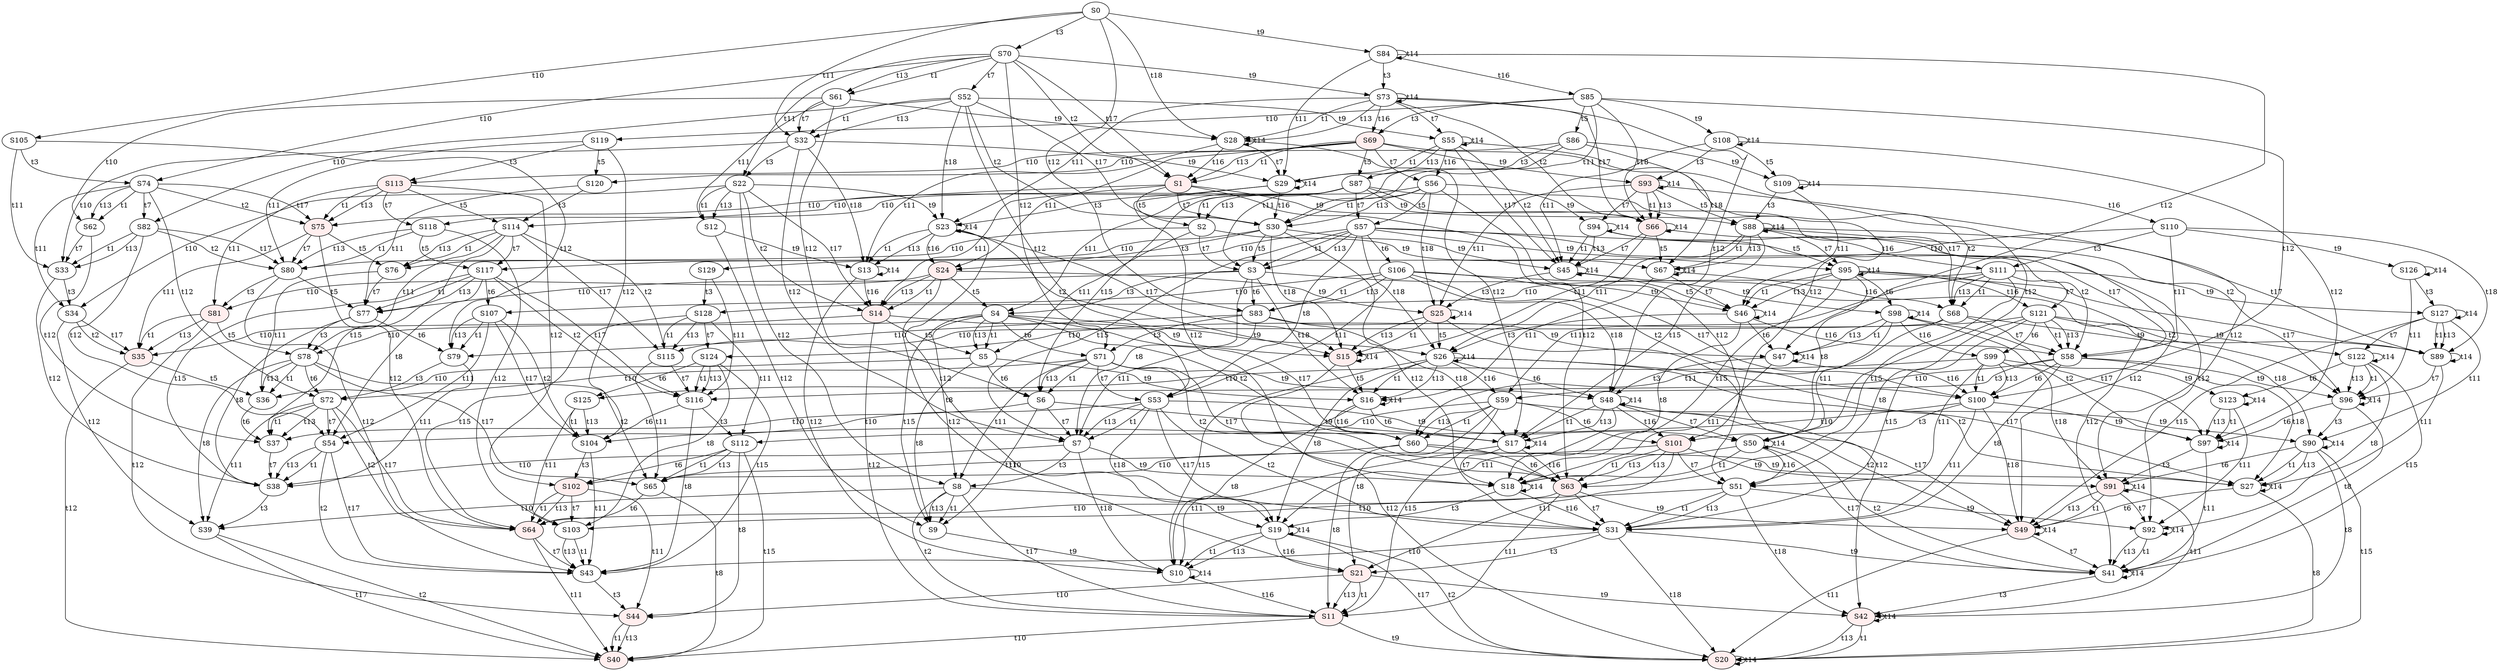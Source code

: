 digraph "SCdebug/4" {
node [fillcolor="#FFFFFF"]; S59 ;
node [fillcolor="#FFFFFF"]; S57 ;
node [fillcolor="#FFFFFF"]; S53 ;
node [fillcolor="#FFFFFF"]; S51 ;
node [style=filled fillcolor="#FFEEEE"]; S21 ;
node [fillcolor="#FFFFFF"]; S4 ;
node [fillcolor="#FFFFFF"]; S8 ;
node [fillcolor="#FFFFFF"]; S121 ;
node [fillcolor="#FFFFFF"]; S50 ;
node [style=filled fillcolor="#FFEEEE"]; S42 ;
node [fillcolor="#FFFFFF"]; S26 ;
node [fillcolor="#FFFFFF"]; S19 ;
node [fillcolor="#FFFFFF"]; S90 ;
node [fillcolor="#FFFFFF"]; S92 ;
node [fillcolor="#FFFFFF"]; S95 ;
node [fillcolor="#FFFFFF"]; S122 ;
node [fillcolor="#FFFFFF"]; S54 ;
node [style=filled fillcolor="#FFEEEE"]; S44 ;
node [fillcolor="#FFFFFF"]; S39 ;
node [fillcolor="#FFFFFF"]; S78 ;
node [fillcolor="#FFFFFF"]; S103 ;
node [fillcolor="#FFFFFF"]; S112 ;
node [fillcolor="#FFFFFF"]; S117 ;
node [fillcolor="#FFFFFF"]; S124 ;
node [fillcolor="#FFFFFF"]; S0 ;
node [fillcolor="#FFFFFF"]; S61 ;
node [style=filled fillcolor="#FFEEEE"]; S1 ;
node [fillcolor="#FFFFFF"]; S85 ;
node [style=filled fillcolor="#FFEEEE"]; S66 ;
node [fillcolor="#FFFFFF"]; S28 ;
node [fillcolor="#FFFFFF"]; S84 ;
node [fillcolor="#FFFFFF"]; S108 ;
node [fillcolor="#FFFFFF"]; S62 ;
node [style=filled fillcolor="#FFEEEE"]; S75 ;
node [fillcolor="#FFFFFF"]; S105 ;
node [fillcolor="#FFFFFF"]; S119 ;
node [fillcolor="#FFFFFF"]; S32 ;
node [fillcolor="#FFFFFF"]; S30 ;
node [fillcolor="#FFFFFF"]; S12 ;
node [style=filled fillcolor="#FFEEEE"]; S14 ;
node [fillcolor="#FFFFFF"]; S45 ;
node [fillcolor="#FFFFFF"]; S29 ;
node [fillcolor="#FFFFFF"]; S13 ;
node [style=filled fillcolor="#FFEEEE"]; S15 ;
node [style=filled fillcolor="#FFEEEE"]; S35 ;
node [fillcolor="#FFFFFF"]; S33 ;
node [fillcolor="#FFFFFF"]; S80 ;
node [style=filled fillcolor="#FFEEEE"]; S69 ;
node [fillcolor="#FFFFFF"]; S70 ;
node [fillcolor="#FFFFFF"]; S73 ;
node [style=filled fillcolor="#FFEEEE"]; S93 ;
node [fillcolor="#FFFFFF"]; S74 ;
node [style=filled fillcolor="#FFEEEE"]; S113 ;
node [fillcolor="#FFFFFF"]; S56 ;
node [fillcolor="#FFFFFF"]; S52 ;
node [style=filled fillcolor="#FFEEEE"]; S24 ;
node [fillcolor="#FFFFFF"]; S22 ;
node [fillcolor="#FFFFFF"]; S55 ;
node [style=filled fillcolor="#FFEEEE"]; S25 ;
node [fillcolor="#FFFFFF"]; S23 ;
node [fillcolor="#FFFFFF"]; S94 ;
node [fillcolor="#FFFFFF"]; S34 ;
node [style=filled fillcolor="#FFEEEE"]; S81 ;
node [fillcolor="#FFFFFF"]; S82 ;
node [fillcolor="#FFFFFF"]; S118 ;
node [fillcolor="#FFFFFF"]; S68 ;
node [style=filled fillcolor="#FFEEEE"]; S63 ;
node [fillcolor="#FFFFFF"]; S2 ;
node [fillcolor="#FFFFFF"]; S6 ;
node [fillcolor="#FFFFFF"]; S83 ;
node [fillcolor="#FFFFFF"]; S86 ;
node [fillcolor="#FFFFFF"]; S100 ;
node [fillcolor="#FFFFFF"]; S110 ;
node [fillcolor="#FFFFFF"]; S67 ;
node [style=filled fillcolor="#FFEEEE"]; S49 ;
node [fillcolor="#FFFFFF"]; S47 ;
node [fillcolor="#FFFFFF"]; S17 ;
node [fillcolor="#FFFFFF"]; S89 ;
node [fillcolor="#FFFFFF"]; S97 ;
node [fillcolor="#FFFFFF"]; S109 ;
node [fillcolor="#FFFFFF"]; S126 ;
node [style=filled fillcolor="#FFEEEE"]; S64 ;
node [fillcolor="#FFFFFF"]; S37 ;
node [fillcolor="#FFFFFF"]; S76 ;
node [fillcolor="#FFFFFF"]; S79 ;
node [fillcolor="#FFFFFF"]; S104 ;
node [fillcolor="#FFFFFF"]; S115 ;
node [fillcolor="#FFFFFF"]; S120 ;
node [fillcolor="#FFFFFF"]; S129 ;
node [fillcolor="#FFFFFF"]; S60 ;
node [fillcolor="#FFFFFF"]; S58 ;
node [fillcolor="#FFFFFF"]; S31 ;
node [fillcolor="#FFFFFF"]; S3 ;
node [fillcolor="#FFFFFF"]; S5 ;
node [fillcolor="#FFFFFF"]; S7 ;
node [fillcolor="#FFFFFF"]; S9 ;
node [style=filled fillcolor="#FFEEEE"]; S11 ;
node [fillcolor="#FFFFFF"]; S46 ;
node [fillcolor="#FFFFFF"]; S41 ;
node [fillcolor="#FFFFFF"]; S27 ;
node [fillcolor="#FFFFFF"]; S10 ;
node [fillcolor="#FFFFFF"]; S16 ;
node [fillcolor="#FFFFFF"]; S18 ;
node [style=filled fillcolor="#FFEEEE"]; S20 ;
node [fillcolor="#FFFFFF"]; S96 ;
node [fillcolor="#FFFFFF"]; S65 ;
node [fillcolor="#FFFFFF"]; S43 ;
node [style=filled fillcolor="#FFEEEE"]; S40 ;
node [fillcolor="#FFFFFF"]; S38 ;
node [fillcolor="#FFFFFF"]; S36 ;
node [fillcolor="#FFFFFF"]; S77 ;
node [fillcolor="#FFFFFF"]; S116 ;
node [fillcolor="#FFFFFF"]; S71 ;
node [fillcolor="#FFFFFF"]; S87 ;
node [fillcolor="#FFFFFF"]; S99 ;
node [style=filled fillcolor="#FFEEEE"]; S101 ;
node [fillcolor="#FFFFFF"]; S106 ;
node [fillcolor="#FFFFFF"]; S111 ;
node [fillcolor="#FFFFFF"]; S48 ;
node [fillcolor="#FFFFFF"]; S88 ;
node [style=filled fillcolor="#FFEEEE"]; S91 ;
node [fillcolor="#FFFFFF"]; S98 ;
node [fillcolor="#FFFFFF"]; S123 ;
node [fillcolor="#FFFFFF"]; S127 ;
node [fillcolor="#FFFFFF"]; S72 ;
node [style=filled fillcolor="#FFEEEE"]; S102 ;
node [fillcolor="#FFFFFF"]; S107 ;
node [fillcolor="#FFFFFF"]; S114 ;
node [fillcolor="#FFFFFF"]; S125 ;
node [fillcolor="#FFFFFF"]; S128 ;
S59 -> S101 [label=t6]
S59 -> S60 [label=t1]
S59 -> S60 [label=t13]
S59 -> S11 [label=t15]
S59 -> S112 [label=t10]
S59 -> S90 [label=t9]
S59 -> S21 [label=t8]
S57 -> S106 [label=t6]
S57 -> S58 [label=t2]
S57 -> S58 [label=t17]
S57 -> S3 [label=t1]
S57 -> S3 [label=t13]
S57 -> S7 [label=t15]
S57 -> S117 [label=t10]
S57 -> S26 [label=t18]
S57 -> S95 [label=t9]
S57 -> S53 [label=t8]
S53 -> S31 [label=t2]
S53 -> S31 [label=t17]
S53 -> S7 [label=t1]
S53 -> S7 [label=t13]
S53 -> S54 [label=t10]
S53 -> S50 [label=t9]
S53 -> S19 [label=t18]
S51 -> S31 [label=t1]
S51 -> S31 [label=t13]
S51 -> S103 [label=t10]
S51 -> S42 [label=t18]
S51 -> S92 [label=t9]
S21 -> S11 [label=t1]
S21 -> S11 [label=t13]
S21 -> S44 [label=t10]
S21 -> S42 [label=t9]
S4 -> S71 [label=t6]
S4 -> S60 [label=t2]
S4 -> S60 [label=t17]
S4 -> S5 [label=t1]
S4 -> S5 [label=t13]
S4 -> S9 [label=t15]
S4 -> S78 [label=t10]
S4 -> S26 [label=t9]
S4 -> S8 [label=t8]
S8 -> S9 [label=t1]
S8 -> S9 [label=t13]
S8 -> S11 [label=t2]
S8 -> S11 [label=t17]
S8 -> S39 [label=t10]
S8 -> S19 [label=t9]
S121 -> S99 [label=t6]
S121 -> S58 [label=t1]
S121 -> S58 [label=t13]
S121 -> S31 [label=t15]
S121 -> S124 [label=t10]
S121 -> S90 [label=t18]
S121 -> S122 [label=t9]
S121 -> S51 [label=t8]
S50 -> S41 [label=t2]
S50 -> S41 [label=t17]
S50 -> S18 [label=t1]
S50 -> S18 [label=t13]
S50 -> S50 [label=t14]
S50 -> S51 [label=t16]
S42 -> S20 [label=t1]
S42 -> S20 [label=t13]
S42 -> S42 [label=t14]
S26 -> S48 [label=t6]
S26 -> S27 [label=t2]
S26 -> S27 [label=t17]
S26 -> S10 [label=t15]
S26 -> S16 [label=t1]
S26 -> S16 [label=t13]
S26 -> S19 [label=t8]
S26 -> S26 [label=t14]
S26 -> S59 [label=t16]
S19 -> S10 [label=t1]
S19 -> S10 [label=t13]
S19 -> S20 [label=t2]
S19 -> S20 [label=t17]
S19 -> S19 [label=t14]
S19 -> S21 [label=t16]
S90 -> S91 [label=t6]
S90 -> S27 [label=t1]
S90 -> S27 [label=t13]
S90 -> S20 [label=t15]
S90 -> S42 [label=t8]
S90 -> S90 [label=t14]
S92 -> S41 [label=t1]
S92 -> S41 [label=t13]
S92 -> S92 [label=t14]
S95 -> S98 [label=t6]
S95 -> S46 [label=t1]
S95 -> S46 [label=t13]
S95 -> S18 [label=t15]
S95 -> S96 [label=t2]
S95 -> S96 [label=t17]
S95 -> S50 [label=t8]
S95 -> S95 [label=t14]
S95 -> S121 [label=t16]
S122 -> S123 [label=t6]
S122 -> S41 [label=t15]
S122 -> S96 [label=t1]
S122 -> S96 [label=t13]
S122 -> S92 [label=t8]
S122 -> S122 [label=t14]
S54 -> S43 [label=t2]
S54 -> S43 [label=t17]
S54 -> S38 [label=t1]
S54 -> S38 [label=t13]
S44 -> S40 [label=t1]
S44 -> S40 [label=t13]
S39 -> S40 [label=t2]
S39 -> S40 [label=t17]
S78 -> S72 [label=t6]
S78 -> S65 [label=t2]
S78 -> S65 [label=t17]
S78 -> S36 [label=t1]
S78 -> S36 [label=t13]
S78 -> S39 [label=t8]
S103 -> S43 [label=t1]
S103 -> S43 [label=t13]
S112 -> S102 [label=t6]
S112 -> S65 [label=t1]
S112 -> S65 [label=t13]
S112 -> S40 [label=t15]
S112 -> S44 [label=t8]
S117 -> S107 [label=t6]
S117 -> S38 [label=t15]
S117 -> S77 [label=t1]
S117 -> S77 [label=t13]
S117 -> S116 [label=t2]
S117 -> S116 [label=t17]
S117 -> S54 [label=t8]
S124 -> S125 [label=t6]
S124 -> S43 [label=t15]
S124 -> S116 [label=t1]
S124 -> S116 [label=t13]
S124 -> S103 [label=t8]
S0 -> S83 [label=t12]
S0 -> S70 [label=t3]
S0 -> S32 [label=t11]
S0 -> S105 [label=t10]
S0 -> S28 [label=t18]
S0 -> S84 [label=t9]
S61 -> S6 [label=t12]
S61 -> S32 [label=t7]
S61 -> S12 [label=t11]
S61 -> S62 [label=t10]
S61 -> S28 [label=t9]
S1 -> S63 [label=t12]
S1 -> S2 [label=t5]
S1 -> S30 [label=t7]
S1 -> S14 [label=t11]
S1 -> S75 [label=t10]
S1 -> S66 [label=t9]
S85 -> S86 [label=t5]
S85 -> S100 [label=t12]
S85 -> S69 [label=t3]
S85 -> S30 [label=t11]
S85 -> S119 [label=t10]
S85 -> S66 [label=t18]
S85 -> S108 [label=t9]
S66 -> S67 [label=t5]
S66 -> S49 [label=t12]
S66 -> S45 [label=t7]
S66 -> S15 [label=t11]
S66 -> S66 [label=t14]
S28 -> S17 [label=t12]
S28 -> S29 [label=t7]
S28 -> S13 [label=t11]
S28 -> S28 [label=t14]
S28 -> S1 [label=t16]
S84 -> S47 [label=t12]
S84 -> S73 [label=t3]
S84 -> S29 [label=t11]
S84 -> S84 [label=t14]
S84 -> S85 [label=t16]
S108 -> S97 [label=t12]
S108 -> S109 [label=t5]
S108 -> S93 [label=t3]
S108 -> S45 [label=t11]
S108 -> S108 [label=t14]
S62 -> S37 [label=t12]
S62 -> S33 [label=t7]
S75 -> S64 [label=t12]
S75 -> S76 [label=t5]
S75 -> S35 [label=t11]
S75 -> S80 [label=t7]
S105 -> S79 [label=t12]
S105 -> S74 [label=t3]
S105 -> S33 [label=t11]
S119 -> S104 [label=t12]
S119 -> S120 [label=t5]
S119 -> S113 [label=t3]
S119 -> S80 [label=t11]
S32 -> S7 [label=t12]
S32 -> S22 [label=t3]
S32 -> S33 [label=t10]
S32 -> S29 [label=t9]
S32 -> S13 [label=t18]
S30 -> S31 [label=t12]
S30 -> S3 [label=t5]
S30 -> S24 [label=t3]
S30 -> S80 [label=t10]
S30 -> S45 [label=t9]
S30 -> S15 [label=t18]
S12 -> S9 [label=t12]
S12 -> S13 [label=t9]
S14 -> S5 [label=t5]
S14 -> S11 [label=t12]
S14 -> S35 [label=t10]
S14 -> S15 [label=t9]
S45 -> S46 [label=t5]
S45 -> S41 [label=t12]
S45 -> S25 [label=t3]
S45 -> S45 [label=t14]
S29 -> S18 [label=t12]
S29 -> S23 [label=t3]
S29 -> S29 [label=t14]
S29 -> S30 [label=t16]
S13 -> S10 [label=t12]
S13 -> S13 [label=t14]
S13 -> S14 [label=t16]
S15 -> S16 [label=t5]
S15 -> S20 [label=t12]
S15 -> S15 [label=t14]
S35 -> S40 [label=t12]
S35 -> S36 [label=t5]
S33 -> S38 [label=t12]
S33 -> S34 [label=t3]
S80 -> S43 [label=t12]
S80 -> S77 [label=t5]
S80 -> S81 [label=t3]
S69 -> S87 [label=t5]
S69 -> S101 [label=t12]
S69 -> S56 [label=t7]
S69 -> S24 [label=t11]
S69 -> S113 [label=t10]
S69 -> S93 [label=t9]
S69 -> S1 [label=t1]
S69 -> S1 [label=t13]
S70 -> S71 [label=t12]
S70 -> S52 [label=t7]
S70 -> S22 [label=t11]
S70 -> S74 [label=t10]
S70 -> S73 [label=t9]
S70 -> S61 [label=t1]
S70 -> S1 [label=t2]
S70 -> S61 [label=t13]
S70 -> S1 [label=t17]
S73 -> S48 [label=t12]
S73 -> S55 [label=t7]
S73 -> S23 [label=t11]
S73 -> S28 [label=t1]
S73 -> S66 [label=t2]
S73 -> S28 [label=t13]
S73 -> S66 [label=t17]
S73 -> S73 [label=t14]
S73 -> S69 [label=t16]
S93 -> S88 [label=t5]
S93 -> S91 [label=t12]
S93 -> S25 [label=t11]
S93 -> S94 [label=t7]
S93 -> S66 [label=t1]
S93 -> S66 [label=t13]
S93 -> S93 [label=t14]
S74 -> S72 [label=t12]
S74 -> S34 [label=t11]
S74 -> S82 [label=t7]
S74 -> S62 [label=t1]
S74 -> S75 [label=t2]
S74 -> S62 [label=t13]
S74 -> S75 [label=t17]
S113 -> S102 [label=t12]
S113 -> S114 [label=t5]
S113 -> S81 [label=t11]
S113 -> S118 [label=t7]
S113 -> S75 [label=t1]
S113 -> S75 [label=t13]
S56 -> S118 [label=t10]
S56 -> S25 [label=t18]
S56 -> S94 [label=t9]
S56 -> S30 [label=t1]
S56 -> S30 [label=t13]
S56 -> S57 [label=t5]
S56 -> S51 [label=t12]
S52 -> S82 [label=t10]
S52 -> S55 [label=t9]
S52 -> S23 [label=t18]
S52 -> S32 [label=t1]
S52 -> S30 [label=t2]
S52 -> S32 [label=t13]
S52 -> S30 [label=t17]
S52 -> S53 [label=t12]
S24 -> S81 [label=t10]
S24 -> S25 [label=t9]
S24 -> S14 [label=t1]
S24 -> S14 [label=t13]
S24 -> S4 [label=t5]
S24 -> S21 [label=t12]
S22 -> S34 [label=t10]
S22 -> S23 [label=t9]
S22 -> S12 [label=t1]
S22 -> S14 [label=t2]
S22 -> S12 [label=t13]
S22 -> S14 [label=t17]
S22 -> S8 [label=t12]
S55 -> S29 [label=t1]
S55 -> S45 [label=t2]
S55 -> S29 [label=t13]
S55 -> S45 [label=t17]
S55 -> S50 [label=t12]
S55 -> S55 [label=t14]
S55 -> S56 [label=t16]
S25 -> S15 [label=t1]
S25 -> S15 [label=t13]
S25 -> S26 [label=t5]
S25 -> S42 [label=t12]
S25 -> S25 [label=t14]
S23 -> S13 [label=t1]
S23 -> S15 [label=t2]
S23 -> S13 [label=t13]
S23 -> S15 [label=t17]
S23 -> S19 [label=t12]
S23 -> S23 [label=t14]
S23 -> S24 [label=t16]
S94 -> S45 [label=t1]
S94 -> S45 [label=t13]
S94 -> S95 [label=t5]
S94 -> S92 [label=t12]
S94 -> S94 [label=t14]
S34 -> S35 [label=t2]
S34 -> S35 [label=t17]
S34 -> S39 [label=t12]
S81 -> S35 [label=t1]
S81 -> S35 [label=t13]
S81 -> S78 [label=t5]
S81 -> S44 [label=t12]
S82 -> S33 [label=t1]
S82 -> S80 [label=t2]
S82 -> S33 [label=t13]
S82 -> S80 [label=t17]
S82 -> S54 [label=t12]
S118 -> S80 [label=t1]
S118 -> S80 [label=t13]
S118 -> S117 [label=t5]
S118 -> S103 [label=t12]
S68 -> S60 [label=t11]
S68 -> S58 [label=t7]
S68 -> S115 [label=t10]
S68 -> S89 [label=t9]
S63 -> S31 [label=t7]
S63 -> S11 [label=t11]
S63 -> S64 [label=t10]
S63 -> S49 [label=t9]
S2 -> S3 [label=t7]
S2 -> S5 [label=t11]
S2 -> S76 [label=t10]
S2 -> S67 [label=t9]
S6 -> S7 [label=t7]
S6 -> S9 [label=t11]
S6 -> S37 [label=t10]
S6 -> S17 [label=t9]
S83 -> S71 [label=t3]
S83 -> S7 [label=t11]
S83 -> S79 [label=t10]
S83 -> S47 [label=t9]
S83 -> S17 [label=t18]
S86 -> S87 [label=t3]
S86 -> S3 [label=t11]
S86 -> S120 [label=t10]
S86 -> S67 [label=t18]
S86 -> S109 [label=t9]
S100 -> S101 [label=t3]
S100 -> S31 [label=t11]
S100 -> S104 [label=t10]
S100 -> S49 [label=t18]
S100 -> S97 [label=t9]
S110 -> S111 [label=t3]
S110 -> S58 [label=t11]
S110 -> S129 [label=t10]
S110 -> S89 [label=t18]
S110 -> S126 [label=t9]
S67 -> S46 [label=t7]
S67 -> S16 [label=t11]
S67 -> S67 [label=t14]
S67 -> S68 [label=t16]
S49 -> S41 [label=t7]
S49 -> S20 [label=t11]
S49 -> S49 [label=t14]
S47 -> S48 [label=t3]
S47 -> S18 [label=t11]
S47 -> S47 [label=t14]
S47 -> S100 [label=t16]
S17 -> S10 [label=t11]
S17 -> S18 [label=t7]
S17 -> S17 [label=t14]
S17 -> S63 [label=t16]
S89 -> S27 [label=t11]
S89 -> S96 [label=t7]
S89 -> S89 [label=t14]
S97 -> S91 [label=t3]
S97 -> S41 [label=t11]
S97 -> S97 [label=t14]
S109 -> S88 [label=t3]
S109 -> S46 [label=t11]
S109 -> S109 [label=t14]
S109 -> S110 [label=t16]
S126 -> S127 [label=t3]
S126 -> S96 [label=t11]
S126 -> S126 [label=t14]
S64 -> S43 [label=t7]
S64 -> S40 [label=t11]
S37 -> S38 [label=t7]
S76 -> S36 [label=t11]
S76 -> S77 [label=t7]
S79 -> S72 [label=t3]
S79 -> S38 [label=t11]
S104 -> S102 [label=t3]
S104 -> S43 [label=t11]
S115 -> S65 [label=t11]
S115 -> S116 [label=t7]
S120 -> S114 [label=t3]
S120 -> S77 [label=t11]
S129 -> S128 [label=t3]
S129 -> S116 [label=t11]
S60 -> S65 [label=t10]
S60 -> S27 [label=t9]
S60 -> S63 [label=t6]
S60 -> S11 [label=t8]
S58 -> S116 [label=t10]
S58 -> S27 [label=t18]
S58 -> S96 [label=t9]
S58 -> S59 [label=t3]
S58 -> S100 [label=t6]
S58 -> S31 [label=t8]
S31 -> S43 [label=t10]
S31 -> S41 [label=t9]
S31 -> S20 [label=t18]
S31 -> S21 [label=t3]
S3 -> S77 [label=t10]
S3 -> S46 [label=t9]
S3 -> S16 [label=t18]
S3 -> S4 [label=t3]
S3 -> S83 [label=t6]
S3 -> S7 [label=t8]
S5 -> S36 [label=t10]
S5 -> S16 [label=t9]
S5 -> S6 [label=t6]
S5 -> S9 [label=t8]
S7 -> S38 [label=t10]
S7 -> S10 [label=t18]
S7 -> S18 [label=t9]
S7 -> S8 [label=t3]
S9 -> S10 [label=t9]
S11 -> S40 [label=t10]
S11 -> S20 [label=t9]
S46 -> S26 [label=t3]
S46 -> S47 [label=t6]
S46 -> S18 [label=t8]
S46 -> S46 [label=t14]
S46 -> S58 [label=t16]
S41 -> S42 [label=t3]
S41 -> S41 [label=t14]
S27 -> S49 [label=t6]
S27 -> S20 [label=t8]
S27 -> S27 [label=t14]
S10 -> S10 [label=t14]
S10 -> S11 [label=t16]
S16 -> S10 [label=t8]
S16 -> S17 [label=t6]
S16 -> S16 [label=t14]
S16 -> S60 [label=t16]
S18 -> S19 [label=t3]
S18 -> S18 [label=t14]
S18 -> S31 [label=t16]
S20 -> S20 [label=t14]
S96 -> S41 [label=t8]
S96 -> S90 [label=t3]
S96 -> S97 [label=t6]
S96 -> S96 [label=t14]
S65 -> S64 [label=t6]
S65 -> S40 [label=t8]
S43 -> S44 [label=t3]
S38 -> S39 [label=t3]
S36 -> S37 [label=t6]
S77 -> S38 [label=t8]
S77 -> S78 [label=t3]
S77 -> S79 [label=t6]
S116 -> S43 [label=t8]
S116 -> S112 [label=t3]
S116 -> S104 [label=t6]
S71 -> S72 [label=t10]
S71 -> S48 [label=t9]
S71 -> S6 [label=t1]
S71 -> S63 [label=t2]
S71 -> S6 [label=t13]
S71 -> S63 [label=t17]
S71 -> S53 [label=t7]
S71 -> S8 [label=t11]
S87 -> S114 [label=t10]
S87 -> S88 [label=t9]
S87 -> S2 [label=t1]
S87 -> S68 [label=t2]
S87 -> S2 [label=t13]
S87 -> S6 [label=t15]
S87 -> S68 [label=t17]
S87 -> S57 [label=t7]
S87 -> S4 [label=t11]
S99 -> S125 [label=t10]
S99 -> S91 [label=t18]
S99 -> S123 [label=t9]
S99 -> S100 [label=t1]
S99 -> S100 [label=t13]
S99 -> S51 [label=t11]
S101 -> S102 [label=t10]
S101 -> S91 [label=t9]
S101 -> S63 [label=t1]
S101 -> S63 [label=t13]
S101 -> S51 [label=t7]
S101 -> S21 [label=t11]
S106 -> S107 [label=t10]
S106 -> S48 [label=t18]
S106 -> S98 [label=t9]
S106 -> S83 [label=t1]
S106 -> S100 [label=t2]
S106 -> S83 [label=t13]
S106 -> S100 [label=t17]
S106 -> S53 [label=t11]
S111 -> S128 [label=t10]
S111 -> S127 [label=t9]
S111 -> S68 [label=t1]
S111 -> S68 [label=t13]
S111 -> S63 [label=t15]
S111 -> S121 [label=t7]
S111 -> S59 [label=t11]
S48 -> S17 [label=t1]
S48 -> S49 [label=t2]
S48 -> S17 [label=t13]
S48 -> S49 [label=t17]
S48 -> S50 [label=t7]
S48 -> S19 [label=t11]
S48 -> S48 [label=t14]
S48 -> S101 [label=t16]
S88 -> S67 [label=t1]
S88 -> S89 [label=t2]
S88 -> S67 [label=t13]
S88 -> S17 [label=t15]
S88 -> S89 [label=t17]
S88 -> S95 [label=t7]
S88 -> S26 [label=t11]
S88 -> S88 [label=t14]
S88 -> S111 [label=t16]
S91 -> S49 [label=t1]
S91 -> S49 [label=t13]
S91 -> S92 [label=t7]
S91 -> S42 [label=t11]
S91 -> S91 [label=t14]
S98 -> S47 [label=t1]
S98 -> S97 [label=t2]
S98 -> S47 [label=t13]
S98 -> S97 [label=t17]
S98 -> S50 [label=t11]
S98 -> S98 [label=t14]
S98 -> S99 [label=t16]
S123 -> S97 [label=t1]
S123 -> S97 [label=t13]
S123 -> S92 [label=t11]
S123 -> S123 [label=t14]
S127 -> S89 [label=t1]
S127 -> S89 [label=t13]
S127 -> S49 [label=t15]
S127 -> S122 [label=t7]
S127 -> S90 [label=t11]
S127 -> S127 [label=t14]
S72 -> S37 [label=t1]
S72 -> S64 [label=t2]
S72 -> S37 [label=t13]
S72 -> S64 [label=t17]
S72 -> S54 [label=t7]
S72 -> S39 [label=t11]
S102 -> S64 [label=t1]
S102 -> S64 [label=t13]
S102 -> S103 [label=t7]
S102 -> S44 [label=t11]
S107 -> S79 [label=t1]
S107 -> S104 [label=t2]
S107 -> S79 [label=t13]
S107 -> S104 [label=t17]
S107 -> S54 [label=t11]
S114 -> S76 [label=t1]
S114 -> S115 [label=t2]
S114 -> S76 [label=t13]
S114 -> S37 [label=t15]
S114 -> S115 [label=t17]
S114 -> S117 [label=t7]
S114 -> S78 [label=t11]
S125 -> S104 [label=t1]
S125 -> S104 [label=t13]
S125 -> S103 [label=t11]
S128 -> S115 [label=t1]
S128 -> S115 [label=t13]
S128 -> S64 [label=t15]
S128 -> S124 [label=t7]
S128 -> S112 [label=t11]
}